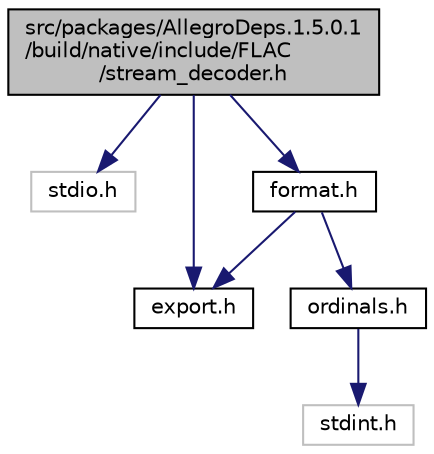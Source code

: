 digraph "src/packages/AllegroDeps.1.5.0.1/build/native/include/FLAC/stream_decoder.h"
{
  edge [fontname="Helvetica",fontsize="10",labelfontname="Helvetica",labelfontsize="10"];
  node [fontname="Helvetica",fontsize="10",shape=record];
  Node0 [label="src/packages/AllegroDeps.1.5.0.1\l/build/native/include/FLAC\l/stream_decoder.h",height=0.2,width=0.4,color="black", fillcolor="grey75", style="filled", fontcolor="black"];
  Node0 -> Node1 [color="midnightblue",fontsize="10",style="solid"];
  Node1 [label="stdio.h",height=0.2,width=0.4,color="grey75", fillcolor="white", style="filled"];
  Node0 -> Node2 [color="midnightblue",fontsize="10",style="solid"];
  Node2 [label="export.h",height=0.2,width=0.4,color="black", fillcolor="white", style="filled",URL="$export_8h.html",tooltip="This module contains #defines and symbols for exporting function calls, and providing version informa..."];
  Node0 -> Node3 [color="midnightblue",fontsize="10",style="solid"];
  Node3 [label="format.h",height=0.2,width=0.4,color="black", fillcolor="white", style="filled",URL="$format_8h.html",tooltip="This module contains structure definitions for the representation of FLAC format components in memory..."];
  Node3 -> Node2 [color="midnightblue",fontsize="10",style="solid"];
  Node3 -> Node4 [color="midnightblue",fontsize="10",style="solid"];
  Node4 [label="ordinals.h",height=0.2,width=0.4,color="black", fillcolor="white", style="filled",URL="$ordinals_8h.html"];
  Node4 -> Node5 [color="midnightblue",fontsize="10",style="solid"];
  Node5 [label="stdint.h",height=0.2,width=0.4,color="grey75", fillcolor="white", style="filled"];
}
